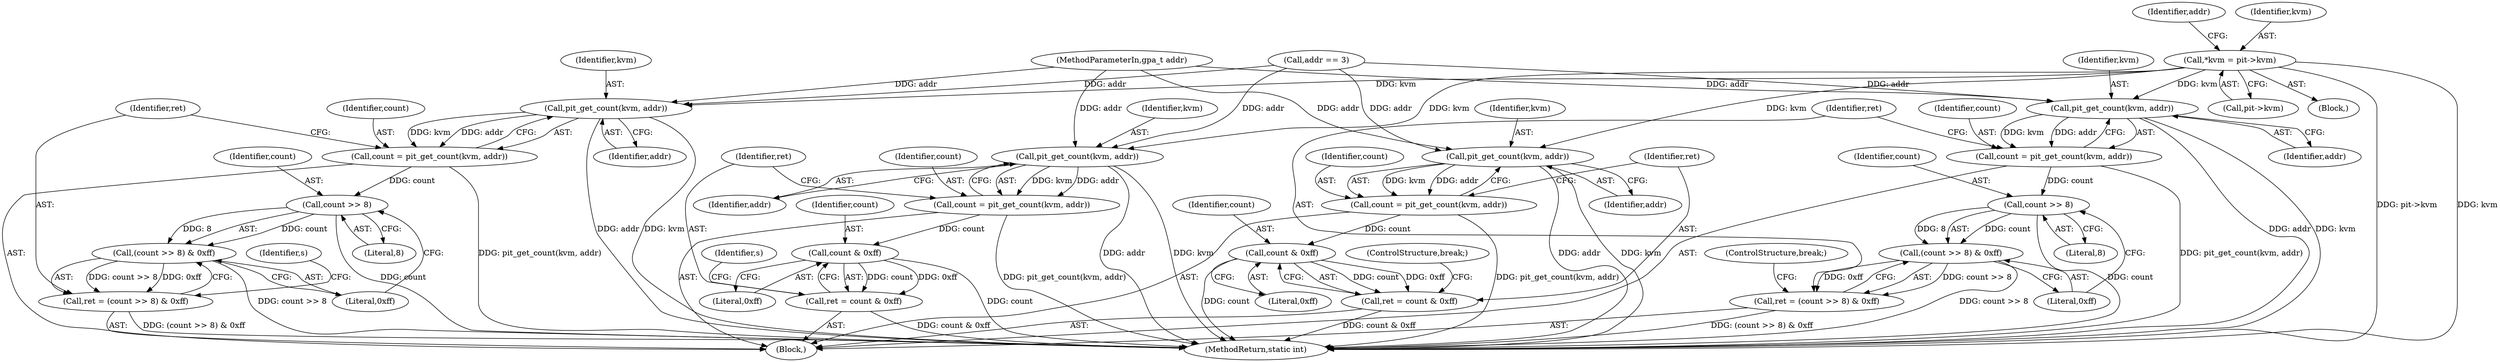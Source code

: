 digraph "0_linux_ee73f656a604d5aa9df86a97102e4e462dd79924@pointer" {
"1000119" [label="(Call,*kvm = pit->kvm)"];
"1000236" [label="(Call,pit_get_count(kvm, addr))"];
"1000234" [label="(Call,count = pit_get_count(kvm, addr))"];
"1000241" [label="(Call,count & 0xff)"];
"1000239" [label="(Call,ret = count & 0xff)"];
"1000248" [label="(Call,pit_get_count(kvm, addr))"];
"1000246" [label="(Call,count = pit_get_count(kvm, addr))"];
"1000254" [label="(Call,count >> 8)"];
"1000253" [label="(Call,(count >> 8) & 0xff)"];
"1000251" [label="(Call,ret = (count >> 8) & 0xff)"];
"1000262" [label="(Call,pit_get_count(kvm, addr))"];
"1000260" [label="(Call,count = pit_get_count(kvm, addr))"];
"1000267" [label="(Call,count & 0xff)"];
"1000265" [label="(Call,ret = count & 0xff)"];
"1000279" [label="(Call,pit_get_count(kvm, addr))"];
"1000277" [label="(Call,count = pit_get_count(kvm, addr))"];
"1000285" [label="(Call,count >> 8)"];
"1000284" [label="(Call,(count >> 8) & 0xff)"];
"1000282" [label="(Call,ret = (count >> 8) & 0xff)"];
"1000239" [label="(Call,ret = count & 0xff)"];
"1000121" [label="(Call,pit->kvm)"];
"1000235" [label="(Identifier,count)"];
"1000272" [label="(Identifier,s)"];
"1000280" [label="(Identifier,kvm)"];
"1000278" [label="(Identifier,count)"];
"1000248" [label="(Call,pit_get_count(kvm, addr))"];
"1000251" [label="(Call,ret = (count >> 8) & 0xff)"];
"1000287" [label="(Literal,8)"];
"1000291" [label="(Identifier,s)"];
"1000242" [label="(Identifier,count)"];
"1000130" [label="(Identifier,addr)"];
"1000244" [label="(ControlStructure,break;)"];
"1000249" [label="(Identifier,kvm)"];
"1000266" [label="(Identifier,ret)"];
"1000258" [label="(ControlStructure,break;)"];
"1000237" [label="(Identifier,kvm)"];
"1000261" [label="(Identifier,count)"];
"1000246" [label="(Call,count = pit_get_count(kvm, addr))"];
"1000263" [label="(Identifier,kvm)"];
"1000240" [label="(Identifier,ret)"];
"1000105" [label="(Block,)"];
"1000262" [label="(Call,pit_get_count(kvm, addr))"];
"1000318" [label="(MethodReturn,static int)"];
"1000279" [label="(Call,pit_get_count(kvm, addr))"];
"1000241" [label="(Call,count & 0xff)"];
"1000285" [label="(Call,count >> 8)"];
"1000282" [label="(Call,ret = (count >> 8) & 0xff)"];
"1000254" [label="(Call,count >> 8)"];
"1000267" [label="(Call,count & 0xff)"];
"1000243" [label="(Literal,0xff)"];
"1000288" [label="(Literal,0xff)"];
"1000253" [label="(Call,(count >> 8) & 0xff)"];
"1000264" [label="(Identifier,addr)"];
"1000277" [label="(Call,count = pit_get_count(kvm, addr))"];
"1000257" [label="(Literal,0xff)"];
"1000238" [label="(Identifier,addr)"];
"1000119" [label="(Call,*kvm = pit->kvm)"];
"1000256" [label="(Literal,8)"];
"1000283" [label="(Identifier,ret)"];
"1000255" [label="(Identifier,count)"];
"1000120" [label="(Identifier,kvm)"];
"1000231" [label="(Block,)"];
"1000236" [label="(Call,pit_get_count(kvm, addr))"];
"1000269" [label="(Literal,0xff)"];
"1000252" [label="(Identifier,ret)"];
"1000250" [label="(Identifier,addr)"];
"1000281" [label="(Identifier,addr)"];
"1000247" [label="(Identifier,count)"];
"1000102" [label="(MethodParameterIn,gpa_t addr)"];
"1000260" [label="(Call,count = pit_get_count(kvm, addr))"];
"1000234" [label="(Call,count = pit_get_count(kvm, addr))"];
"1000286" [label="(Identifier,count)"];
"1000265" [label="(Call,ret = count & 0xff)"];
"1000138" [label="(Call,addr == 3)"];
"1000284" [label="(Call,(count >> 8) & 0xff)"];
"1000268" [label="(Identifier,count)"];
"1000119" -> "1000105"  [label="AST: "];
"1000119" -> "1000121"  [label="CFG: "];
"1000120" -> "1000119"  [label="AST: "];
"1000121" -> "1000119"  [label="AST: "];
"1000130" -> "1000119"  [label="CFG: "];
"1000119" -> "1000318"  [label="DDG: pit->kvm"];
"1000119" -> "1000318"  [label="DDG: kvm"];
"1000119" -> "1000236"  [label="DDG: kvm"];
"1000119" -> "1000248"  [label="DDG: kvm"];
"1000119" -> "1000262"  [label="DDG: kvm"];
"1000119" -> "1000279"  [label="DDG: kvm"];
"1000236" -> "1000234"  [label="AST: "];
"1000236" -> "1000238"  [label="CFG: "];
"1000237" -> "1000236"  [label="AST: "];
"1000238" -> "1000236"  [label="AST: "];
"1000234" -> "1000236"  [label="CFG: "];
"1000236" -> "1000318"  [label="DDG: kvm"];
"1000236" -> "1000318"  [label="DDG: addr"];
"1000236" -> "1000234"  [label="DDG: kvm"];
"1000236" -> "1000234"  [label="DDG: addr"];
"1000138" -> "1000236"  [label="DDG: addr"];
"1000102" -> "1000236"  [label="DDG: addr"];
"1000234" -> "1000231"  [label="AST: "];
"1000235" -> "1000234"  [label="AST: "];
"1000240" -> "1000234"  [label="CFG: "];
"1000234" -> "1000318"  [label="DDG: pit_get_count(kvm, addr)"];
"1000234" -> "1000241"  [label="DDG: count"];
"1000241" -> "1000239"  [label="AST: "];
"1000241" -> "1000243"  [label="CFG: "];
"1000242" -> "1000241"  [label="AST: "];
"1000243" -> "1000241"  [label="AST: "];
"1000239" -> "1000241"  [label="CFG: "];
"1000241" -> "1000318"  [label="DDG: count"];
"1000241" -> "1000239"  [label="DDG: count"];
"1000241" -> "1000239"  [label="DDG: 0xff"];
"1000239" -> "1000231"  [label="AST: "];
"1000240" -> "1000239"  [label="AST: "];
"1000244" -> "1000239"  [label="CFG: "];
"1000239" -> "1000318"  [label="DDG: count & 0xff"];
"1000248" -> "1000246"  [label="AST: "];
"1000248" -> "1000250"  [label="CFG: "];
"1000249" -> "1000248"  [label="AST: "];
"1000250" -> "1000248"  [label="AST: "];
"1000246" -> "1000248"  [label="CFG: "];
"1000248" -> "1000318"  [label="DDG: addr"];
"1000248" -> "1000318"  [label="DDG: kvm"];
"1000248" -> "1000246"  [label="DDG: kvm"];
"1000248" -> "1000246"  [label="DDG: addr"];
"1000138" -> "1000248"  [label="DDG: addr"];
"1000102" -> "1000248"  [label="DDG: addr"];
"1000246" -> "1000231"  [label="AST: "];
"1000247" -> "1000246"  [label="AST: "];
"1000252" -> "1000246"  [label="CFG: "];
"1000246" -> "1000318"  [label="DDG: pit_get_count(kvm, addr)"];
"1000246" -> "1000254"  [label="DDG: count"];
"1000254" -> "1000253"  [label="AST: "];
"1000254" -> "1000256"  [label="CFG: "];
"1000255" -> "1000254"  [label="AST: "];
"1000256" -> "1000254"  [label="AST: "];
"1000257" -> "1000254"  [label="CFG: "];
"1000254" -> "1000318"  [label="DDG: count"];
"1000254" -> "1000253"  [label="DDG: count"];
"1000254" -> "1000253"  [label="DDG: 8"];
"1000253" -> "1000251"  [label="AST: "];
"1000253" -> "1000257"  [label="CFG: "];
"1000257" -> "1000253"  [label="AST: "];
"1000251" -> "1000253"  [label="CFG: "];
"1000253" -> "1000318"  [label="DDG: count >> 8"];
"1000253" -> "1000251"  [label="DDG: count >> 8"];
"1000253" -> "1000251"  [label="DDG: 0xff"];
"1000251" -> "1000231"  [label="AST: "];
"1000252" -> "1000251"  [label="AST: "];
"1000258" -> "1000251"  [label="CFG: "];
"1000251" -> "1000318"  [label="DDG: (count >> 8) & 0xff"];
"1000262" -> "1000260"  [label="AST: "];
"1000262" -> "1000264"  [label="CFG: "];
"1000263" -> "1000262"  [label="AST: "];
"1000264" -> "1000262"  [label="AST: "];
"1000260" -> "1000262"  [label="CFG: "];
"1000262" -> "1000318"  [label="DDG: addr"];
"1000262" -> "1000318"  [label="DDG: kvm"];
"1000262" -> "1000260"  [label="DDG: kvm"];
"1000262" -> "1000260"  [label="DDG: addr"];
"1000138" -> "1000262"  [label="DDG: addr"];
"1000102" -> "1000262"  [label="DDG: addr"];
"1000260" -> "1000231"  [label="AST: "];
"1000261" -> "1000260"  [label="AST: "];
"1000266" -> "1000260"  [label="CFG: "];
"1000260" -> "1000318"  [label="DDG: pit_get_count(kvm, addr)"];
"1000260" -> "1000267"  [label="DDG: count"];
"1000267" -> "1000265"  [label="AST: "];
"1000267" -> "1000269"  [label="CFG: "];
"1000268" -> "1000267"  [label="AST: "];
"1000269" -> "1000267"  [label="AST: "];
"1000265" -> "1000267"  [label="CFG: "];
"1000267" -> "1000318"  [label="DDG: count"];
"1000267" -> "1000265"  [label="DDG: count"];
"1000267" -> "1000265"  [label="DDG: 0xff"];
"1000265" -> "1000231"  [label="AST: "];
"1000266" -> "1000265"  [label="AST: "];
"1000272" -> "1000265"  [label="CFG: "];
"1000265" -> "1000318"  [label="DDG: count & 0xff"];
"1000279" -> "1000277"  [label="AST: "];
"1000279" -> "1000281"  [label="CFG: "];
"1000280" -> "1000279"  [label="AST: "];
"1000281" -> "1000279"  [label="AST: "];
"1000277" -> "1000279"  [label="CFG: "];
"1000279" -> "1000318"  [label="DDG: kvm"];
"1000279" -> "1000318"  [label="DDG: addr"];
"1000279" -> "1000277"  [label="DDG: kvm"];
"1000279" -> "1000277"  [label="DDG: addr"];
"1000138" -> "1000279"  [label="DDG: addr"];
"1000102" -> "1000279"  [label="DDG: addr"];
"1000277" -> "1000231"  [label="AST: "];
"1000278" -> "1000277"  [label="AST: "];
"1000283" -> "1000277"  [label="CFG: "];
"1000277" -> "1000318"  [label="DDG: pit_get_count(kvm, addr)"];
"1000277" -> "1000285"  [label="DDG: count"];
"1000285" -> "1000284"  [label="AST: "];
"1000285" -> "1000287"  [label="CFG: "];
"1000286" -> "1000285"  [label="AST: "];
"1000287" -> "1000285"  [label="AST: "];
"1000288" -> "1000285"  [label="CFG: "];
"1000285" -> "1000318"  [label="DDG: count"];
"1000285" -> "1000284"  [label="DDG: count"];
"1000285" -> "1000284"  [label="DDG: 8"];
"1000284" -> "1000282"  [label="AST: "];
"1000284" -> "1000288"  [label="CFG: "];
"1000288" -> "1000284"  [label="AST: "];
"1000282" -> "1000284"  [label="CFG: "];
"1000284" -> "1000318"  [label="DDG: count >> 8"];
"1000284" -> "1000282"  [label="DDG: count >> 8"];
"1000284" -> "1000282"  [label="DDG: 0xff"];
"1000282" -> "1000231"  [label="AST: "];
"1000283" -> "1000282"  [label="AST: "];
"1000291" -> "1000282"  [label="CFG: "];
"1000282" -> "1000318"  [label="DDG: (count >> 8) & 0xff"];
}
